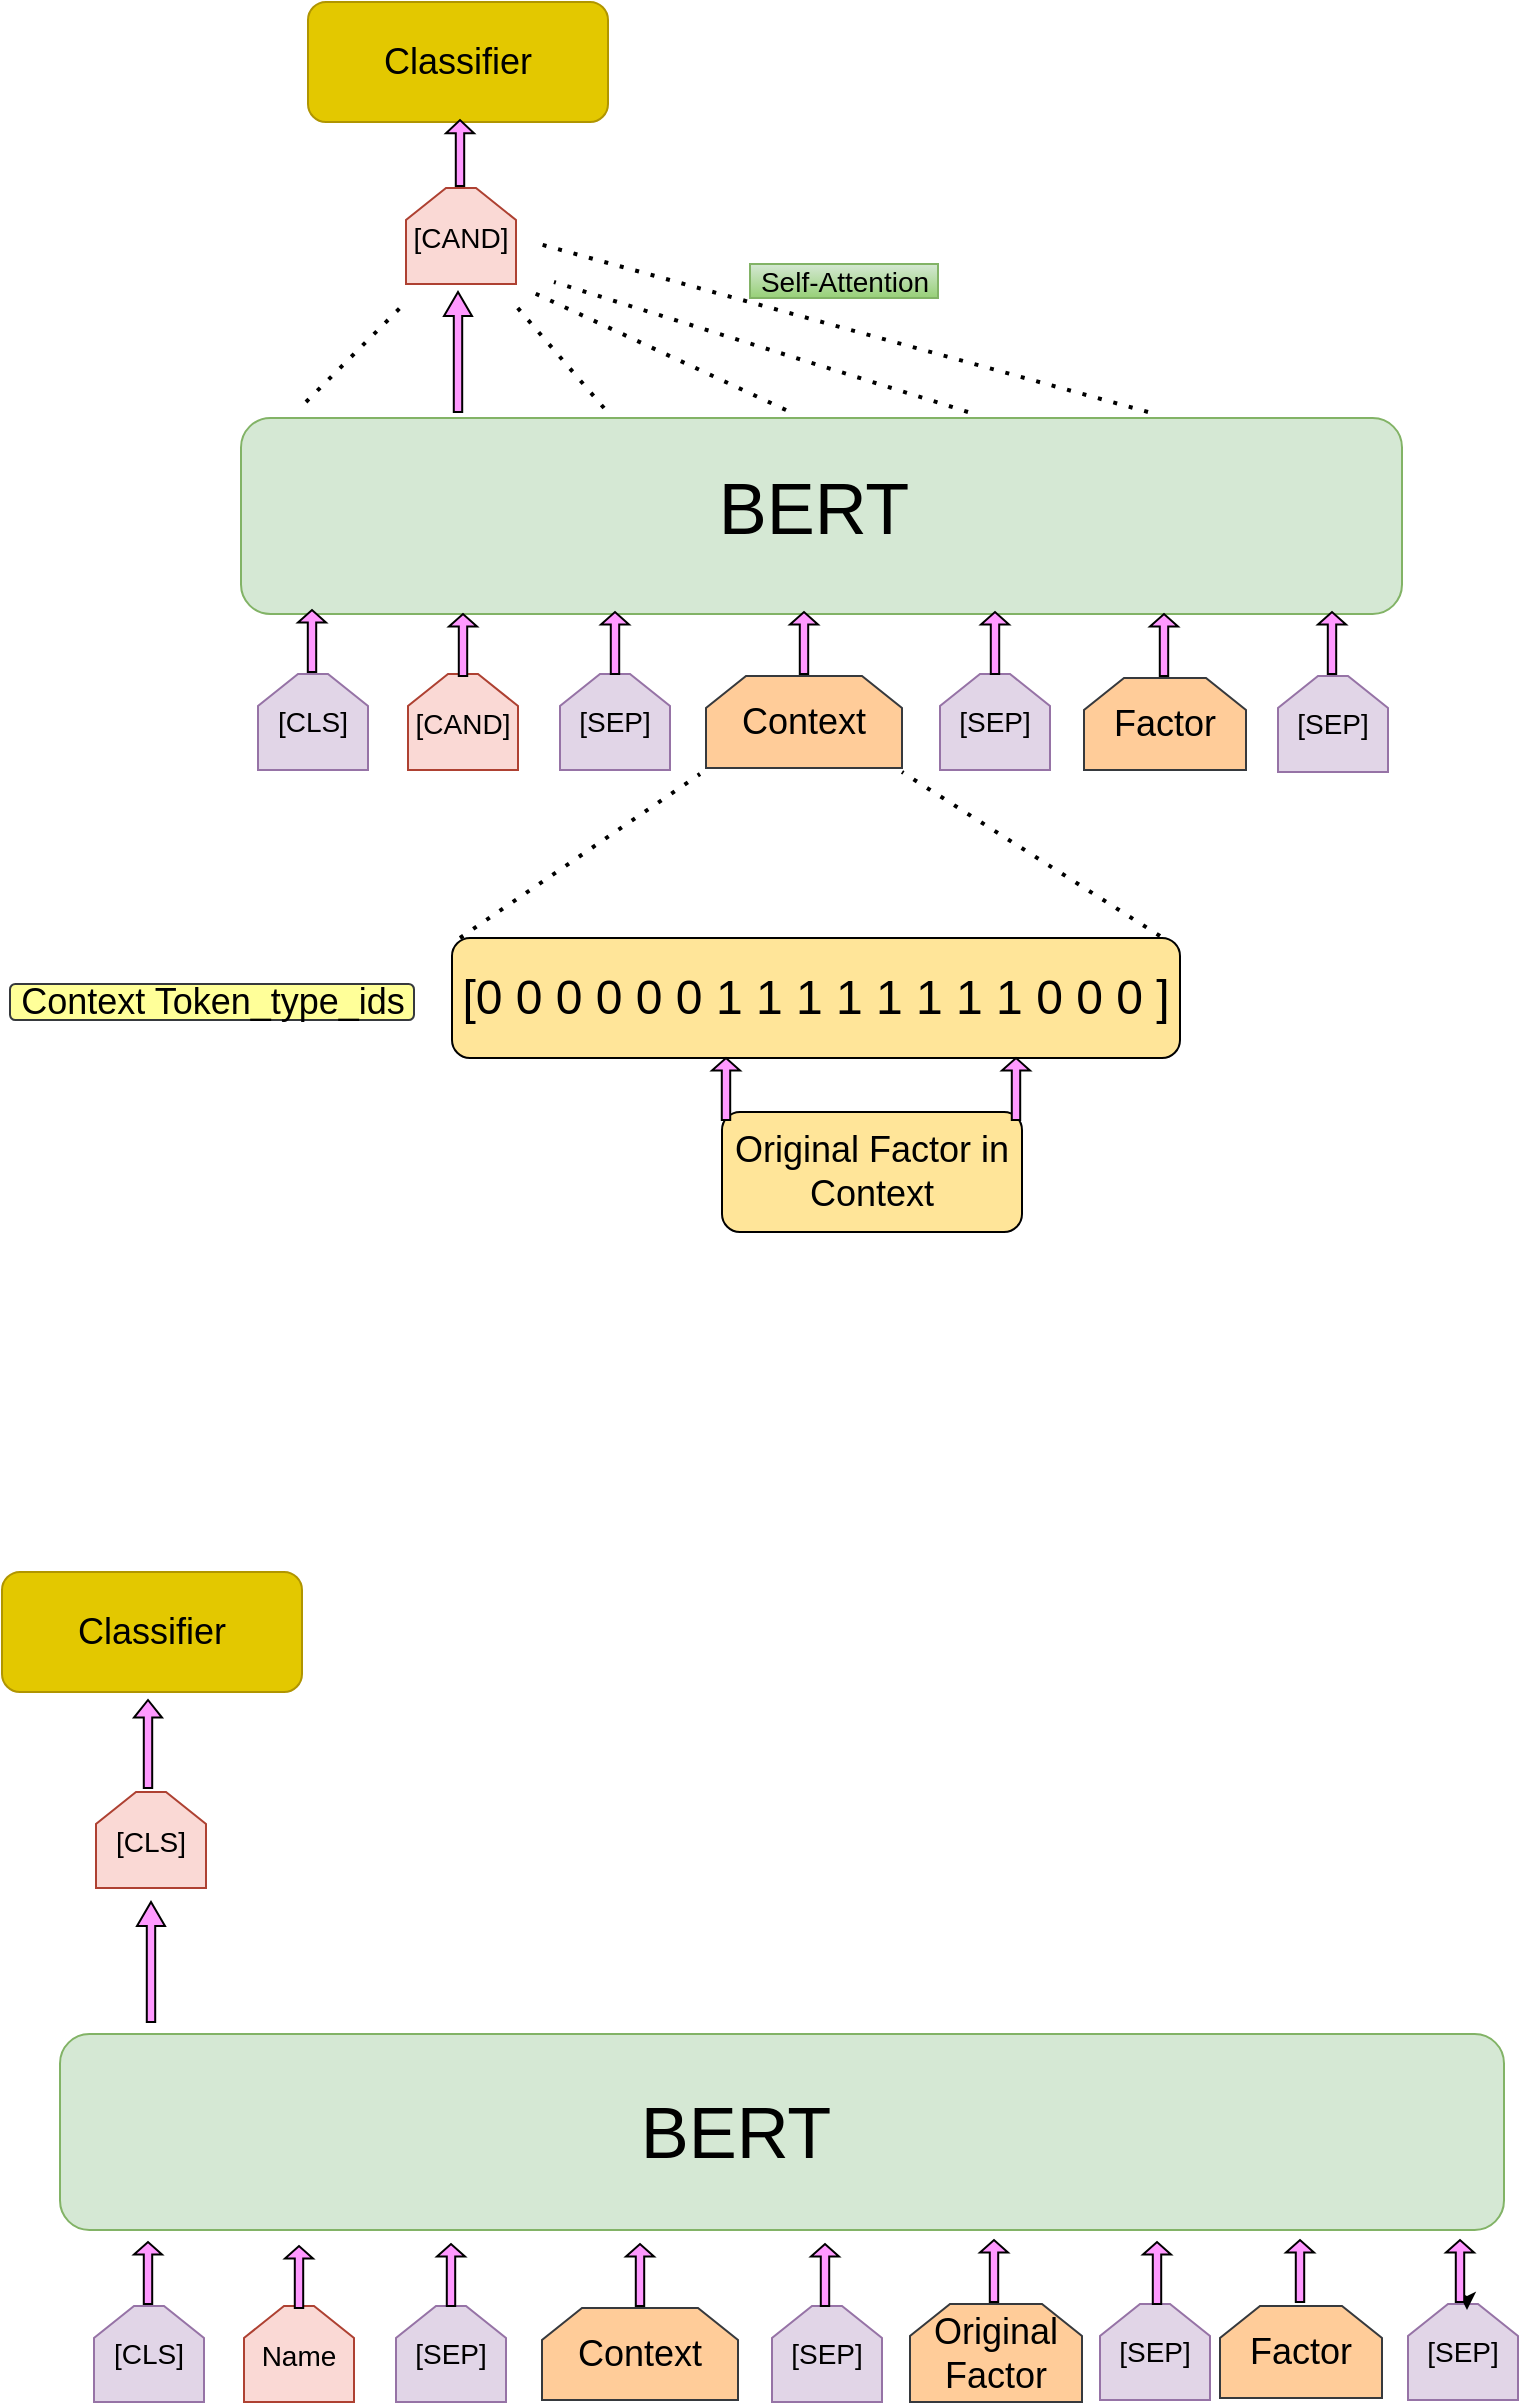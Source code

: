<mxfile version="14.7.10" type="github">
  <diagram id="a4xQViqfkYwPA81IPDbm" name="Page-1">
    <mxGraphModel dx="1106" dy="638" grid="0" gridSize="10" guides="1" tooltips="1" connect="1" arrows="1" fold="1" page="1" pageScale="1" pageWidth="827" pageHeight="1169" math="0" shadow="0">
      <root>
        <mxCell id="0" />
        <mxCell id="1" parent="0" />
        <mxCell id="rOSADX1GePs_Cb-cXG2q-1" value="" style="rounded=1;whiteSpace=wrap;html=1;fillColor=#d5e8d4;strokeColor=#82b366;" vertex="1" parent="1">
          <mxGeometry x="128.5" y="628" width="580.5" height="98" as="geometry" />
        </mxCell>
        <mxCell id="rOSADX1GePs_Cb-cXG2q-2" value="&lt;font style=&quot;font-size: 36px&quot;&gt;BERT&lt;/font&gt;" style="text;html=1;strokeColor=none;fillColor=none;align=center;verticalAlign=middle;whiteSpace=wrap;rounded=0;" vertex="1" parent="1">
          <mxGeometry x="371" y="650" width="88" height="46" as="geometry" />
        </mxCell>
        <mxCell id="rOSADX1GePs_Cb-cXG2q-5" value="&lt;font style=&quot;font-size: 14px&quot;&gt;[CLS]&lt;/font&gt;" style="shape=loopLimit;whiteSpace=wrap;html=1;fillColor=#e1d5e7;strokeColor=#9673a6;" vertex="1" parent="1">
          <mxGeometry x="137" y="756" width="55" height="48" as="geometry" />
        </mxCell>
        <mxCell id="rOSADX1GePs_Cb-cXG2q-6" value="&lt;font style=&quot;font-size: 14px&quot;&gt;[SEP]&lt;/font&gt;" style="shape=loopLimit;whiteSpace=wrap;html=1;fillColor=#e1d5e7;strokeColor=#9673a6;" vertex="1" parent="1">
          <mxGeometry x="288" y="756" width="55" height="48" as="geometry" />
        </mxCell>
        <mxCell id="rOSADX1GePs_Cb-cXG2q-7" value="&lt;font style=&quot;font-size: 14px&quot;&gt;[SEP]&lt;/font&gt;" style="shape=loopLimit;whiteSpace=wrap;html=1;fillColor=#e1d5e7;strokeColor=#9673a6;" vertex="1" parent="1">
          <mxGeometry x="647" y="757" width="55" height="48" as="geometry" />
        </mxCell>
        <mxCell id="rOSADX1GePs_Cb-cXG2q-8" value="&lt;font style=&quot;font-size: 14px&quot;&gt;[CAND]&lt;/font&gt;" style="shape=loopLimit;whiteSpace=wrap;html=1;fillColor=#fad9d5;strokeColor=#ae4132;fontSize=16;" vertex="1" parent="1">
          <mxGeometry x="212" y="756" width="55" height="48" as="geometry" />
        </mxCell>
        <mxCell id="rOSADX1GePs_Cb-cXG2q-9" value="&lt;font style=&quot;font-size: 14px&quot;&gt;[SEP]&lt;/font&gt;" style="shape=loopLimit;whiteSpace=wrap;html=1;fillColor=#e1d5e7;strokeColor=#9673a6;" vertex="1" parent="1">
          <mxGeometry x="478" y="756" width="55" height="48" as="geometry" />
        </mxCell>
        <mxCell id="rOSADX1GePs_Cb-cXG2q-10" value="&lt;font style=&quot;font-size: 18px&quot;&gt;Context&lt;/font&gt;" style="shape=loopLimit;whiteSpace=wrap;html=1;fillColor=#ffcc99;strokeColor=#36393d;" vertex="1" parent="1">
          <mxGeometry x="361" y="757" width="98" height="46" as="geometry" />
        </mxCell>
        <mxCell id="rOSADX1GePs_Cb-cXG2q-11" value="&lt;span style=&quot;font-size: 18px&quot;&gt;Factor&lt;/span&gt;" style="shape=loopLimit;whiteSpace=wrap;html=1;fillColor=#ffcc99;strokeColor=#36393d;" vertex="1" parent="1">
          <mxGeometry x="550" y="758" width="81" height="46" as="geometry" />
        </mxCell>
        <mxCell id="rOSADX1GePs_Cb-cXG2q-13" value="" style="shape=singleArrow;direction=north;whiteSpace=wrap;html=1;fillColor=#FF99FF;" vertex="1" parent="1">
          <mxGeometry x="157" y="724" width="14" height="31" as="geometry" />
        </mxCell>
        <mxCell id="rOSADX1GePs_Cb-cXG2q-14" value="" style="shape=singleArrow;direction=north;whiteSpace=wrap;html=1;fillColor=#FF99FF;" vertex="1" parent="1">
          <mxGeometry x="232.5" y="726" width="14" height="31" as="geometry" />
        </mxCell>
        <mxCell id="rOSADX1GePs_Cb-cXG2q-15" value="" style="shape=singleArrow;direction=north;whiteSpace=wrap;html=1;fillColor=#FF99FF;" vertex="1" parent="1">
          <mxGeometry x="308.5" y="725" width="14" height="31" as="geometry" />
        </mxCell>
        <mxCell id="rOSADX1GePs_Cb-cXG2q-16" value="" style="shape=singleArrow;direction=north;whiteSpace=wrap;html=1;fillColor=#FF99FF;" vertex="1" parent="1">
          <mxGeometry x="403" y="725" width="14" height="31" as="geometry" />
        </mxCell>
        <mxCell id="rOSADX1GePs_Cb-cXG2q-17" value="" style="shape=singleArrow;direction=north;whiteSpace=wrap;html=1;fillColor=#FF99FF;" vertex="1" parent="1">
          <mxGeometry x="498.5" y="725" width="14" height="31" as="geometry" />
        </mxCell>
        <mxCell id="rOSADX1GePs_Cb-cXG2q-18" value="" style="shape=singleArrow;direction=north;whiteSpace=wrap;html=1;fillColor=#FF99FF;" vertex="1" parent="1">
          <mxGeometry x="583" y="726" width="14" height="31" as="geometry" />
        </mxCell>
        <mxCell id="rOSADX1GePs_Cb-cXG2q-19" value="" style="shape=singleArrow;direction=north;whiteSpace=wrap;html=1;fillColor=#FF99FF;" vertex="1" parent="1">
          <mxGeometry x="667" y="725" width="14" height="31" as="geometry" />
        </mxCell>
        <mxCell id="rOSADX1GePs_Cb-cXG2q-21" value="&lt;font style=&quot;font-size: 14px&quot;&gt;[CAND]&lt;/font&gt;" style="shape=loopLimit;whiteSpace=wrap;html=1;fillColor=#fad9d5;strokeColor=#ae4132;fontSize=16;" vertex="1" parent="1">
          <mxGeometry x="211" y="513" width="55" height="48" as="geometry" />
        </mxCell>
        <mxCell id="rOSADX1GePs_Cb-cXG2q-22" value="" style="shape=singleArrow;direction=north;whiteSpace=wrap;html=1;fillColor=#FF99FF;" vertex="1" parent="1">
          <mxGeometry x="230" y="565" width="14" height="60" as="geometry" />
        </mxCell>
        <mxCell id="rOSADX1GePs_Cb-cXG2q-24" value="" style="endArrow=none;dashed=1;html=1;dashPattern=1 3;strokeWidth=2;" edge="1" parent="1">
          <mxGeometry width="50" height="50" relative="1" as="geometry">
            <mxPoint x="161" y="620" as="sourcePoint" />
            <mxPoint x="211" y="570" as="targetPoint" />
          </mxGeometry>
        </mxCell>
        <mxCell id="rOSADX1GePs_Cb-cXG2q-25" value="" style="endArrow=none;dashed=1;html=1;dashPattern=1 3;strokeWidth=2;" edge="1" parent="1">
          <mxGeometry width="50" height="50" relative="1" as="geometry">
            <mxPoint x="310" y="623" as="sourcePoint" />
            <mxPoint x="266" y="572" as="targetPoint" />
          </mxGeometry>
        </mxCell>
        <mxCell id="rOSADX1GePs_Cb-cXG2q-26" value="" style="endArrow=none;dashed=1;html=1;dashPattern=1 3;strokeWidth=2;" edge="1" parent="1">
          <mxGeometry width="50" height="50" relative="1" as="geometry">
            <mxPoint x="401" y="624" as="sourcePoint" />
            <mxPoint x="274" y="565" as="targetPoint" />
          </mxGeometry>
        </mxCell>
        <mxCell id="rOSADX1GePs_Cb-cXG2q-27" value="" style="endArrow=none;dashed=1;html=1;dashPattern=1 3;strokeWidth=2;" edge="1" parent="1">
          <mxGeometry width="50" height="50" relative="1" as="geometry">
            <mxPoint x="492" y="625" as="sourcePoint" />
            <mxPoint x="285" y="560" as="targetPoint" />
          </mxGeometry>
        </mxCell>
        <mxCell id="rOSADX1GePs_Cb-cXG2q-28" value="" style="endArrow=none;dashed=1;html=1;dashPattern=1 3;strokeWidth=2;" edge="1" parent="1">
          <mxGeometry width="50" height="50" relative="1" as="geometry">
            <mxPoint x="582" y="625" as="sourcePoint" />
            <mxPoint x="274" y="540" as="targetPoint" />
          </mxGeometry>
        </mxCell>
        <mxCell id="rOSADX1GePs_Cb-cXG2q-29" value="&lt;font style=&quot;font-size: 14px&quot;&gt;Self-Attention&lt;/font&gt;" style="text;html=1;align=center;verticalAlign=middle;resizable=0;points=[];autosize=1;strokeColor=#82b366;gradientColor=#97d077;fillColor=#d5e8d4;" vertex="1" parent="1">
          <mxGeometry x="383" y="551" width="94" height="17" as="geometry" />
        </mxCell>
        <mxCell id="rOSADX1GePs_Cb-cXG2q-30" value="&lt;font style=&quot;font-size: 24px&quot;&gt;[0 0 0 0 0 0 1 1 1 1 1 1 1 1 0 0 0 ]&lt;/font&gt;" style="rounded=1;whiteSpace=wrap;html=1;fillColor=#FFE599;" vertex="1" parent="1">
          <mxGeometry x="234" y="888" width="364" height="60" as="geometry" />
        </mxCell>
        <mxCell id="rOSADX1GePs_Cb-cXG2q-32" value="&lt;font style=&quot;font-size: 18px&quot;&gt;Context Token_type_ids&lt;/font&gt;" style="text;html=1;align=center;verticalAlign=middle;resizable=0;points=[];autosize=1;strokeColor=#36393d;fillColor=#FFFF99;rounded=1;shadow=0;glass=0;sketch=0;" vertex="1" parent="1">
          <mxGeometry x="13" y="911" width="202" height="18" as="geometry" />
        </mxCell>
        <mxCell id="rOSADX1GePs_Cb-cXG2q-33" value="&lt;font style=&quot;font-size: 18px&quot;&gt;Original Factor in Context&lt;/font&gt;" style="rounded=1;whiteSpace=wrap;html=1;fillColor=#FFE599;" vertex="1" parent="1">
          <mxGeometry x="369" y="975" width="150" height="60" as="geometry" />
        </mxCell>
        <mxCell id="rOSADX1GePs_Cb-cXG2q-34" value="" style="shape=singleArrow;direction=north;whiteSpace=wrap;html=1;fillColor=#FF99FF;" vertex="1" parent="1">
          <mxGeometry x="364" y="948" width="14" height="31" as="geometry" />
        </mxCell>
        <mxCell id="rOSADX1GePs_Cb-cXG2q-35" value="" style="shape=singleArrow;direction=north;whiteSpace=wrap;html=1;fillColor=#FF99FF;" vertex="1" parent="1">
          <mxGeometry x="509" y="948" width="14" height="31" as="geometry" />
        </mxCell>
        <mxCell id="rOSADX1GePs_Cb-cXG2q-37" value="&lt;font style=&quot;font-size: 18px&quot;&gt;Classifier&lt;/font&gt;" style="rounded=1;whiteSpace=wrap;html=1;fillColor=#e3c800;strokeColor=#B09500;fontColor=#000000;" vertex="1" parent="1">
          <mxGeometry x="162" y="420" width="150" height="60" as="geometry" />
        </mxCell>
        <mxCell id="rOSADX1GePs_Cb-cXG2q-38" value="" style="shape=singleArrow;direction=north;whiteSpace=wrap;html=1;fillColor=#FF99FF;" vertex="1" parent="1">
          <mxGeometry x="231" y="479" width="14" height="33" as="geometry" />
        </mxCell>
        <mxCell id="rOSADX1GePs_Cb-cXG2q-39" value="" style="endArrow=none;dashed=1;html=1;dashPattern=1 3;strokeWidth=2;" edge="1" parent="1">
          <mxGeometry width="50" height="50" relative="1" as="geometry">
            <mxPoint x="238" y="888" as="sourcePoint" />
            <mxPoint x="358" y="806" as="targetPoint" />
          </mxGeometry>
        </mxCell>
        <mxCell id="rOSADX1GePs_Cb-cXG2q-40" value="" style="endArrow=none;dashed=1;html=1;dashPattern=1 3;strokeWidth=2;" edge="1" parent="1">
          <mxGeometry width="50" height="50" relative="1" as="geometry">
            <mxPoint x="588" y="887" as="sourcePoint" />
            <mxPoint x="459" y="805" as="targetPoint" />
          </mxGeometry>
        </mxCell>
        <mxCell id="rOSADX1GePs_Cb-cXG2q-41" value="" style="rounded=1;whiteSpace=wrap;html=1;fillColor=#d5e8d4;strokeColor=#82b366;" vertex="1" parent="1">
          <mxGeometry x="38" y="1436" width="722" height="98" as="geometry" />
        </mxCell>
        <mxCell id="rOSADX1GePs_Cb-cXG2q-42" value="&lt;font style=&quot;font-size: 36px&quot;&gt;BERT&lt;/font&gt;" style="text;html=1;strokeColor=none;fillColor=none;align=center;verticalAlign=middle;whiteSpace=wrap;rounded=0;" vertex="1" parent="1">
          <mxGeometry x="332" y="1462" width="88" height="46" as="geometry" />
        </mxCell>
        <mxCell id="rOSADX1GePs_Cb-cXG2q-43" value="&lt;font style=&quot;font-size: 14px&quot;&gt;[CLS]&lt;/font&gt;" style="shape=loopLimit;whiteSpace=wrap;html=1;fillColor=#e1d5e7;strokeColor=#9673a6;" vertex="1" parent="1">
          <mxGeometry x="55" y="1572" width="55" height="48" as="geometry" />
        </mxCell>
        <mxCell id="rOSADX1GePs_Cb-cXG2q-44" value="&lt;font style=&quot;font-size: 14px&quot;&gt;[SEP]&lt;/font&gt;" style="shape=loopLimit;whiteSpace=wrap;html=1;fillColor=#e1d5e7;strokeColor=#9673a6;" vertex="1" parent="1">
          <mxGeometry x="206" y="1572" width="55" height="48" as="geometry" />
        </mxCell>
        <mxCell id="rOSADX1GePs_Cb-cXG2q-45" value="&lt;font style=&quot;font-size: 14px&quot;&gt;[SEP]&lt;/font&gt;" style="shape=loopLimit;whiteSpace=wrap;html=1;fillColor=#e1d5e7;strokeColor=#9673a6;" vertex="1" parent="1">
          <mxGeometry x="712" y="1571" width="55" height="48" as="geometry" />
        </mxCell>
        <mxCell id="rOSADX1GePs_Cb-cXG2q-46" value="&lt;font style=&quot;font-size: 14px&quot;&gt;Name&lt;/font&gt;" style="shape=loopLimit;whiteSpace=wrap;html=1;fillColor=#fad9d5;strokeColor=#ae4132;fontSize=16;" vertex="1" parent="1">
          <mxGeometry x="130" y="1572" width="55" height="48" as="geometry" />
        </mxCell>
        <mxCell id="rOSADX1GePs_Cb-cXG2q-47" value="&lt;font style=&quot;font-size: 14px&quot;&gt;[SEP]&lt;/font&gt;" style="shape=loopLimit;whiteSpace=wrap;html=1;fillColor=#e1d5e7;strokeColor=#9673a6;" vertex="1" parent="1">
          <mxGeometry x="394" y="1572" width="55" height="48" as="geometry" />
        </mxCell>
        <mxCell id="rOSADX1GePs_Cb-cXG2q-48" value="&lt;font style=&quot;font-size: 18px&quot;&gt;Context&lt;/font&gt;" style="shape=loopLimit;whiteSpace=wrap;html=1;fillColor=#ffcc99;strokeColor=#36393d;" vertex="1" parent="1">
          <mxGeometry x="279" y="1573" width="98" height="46" as="geometry" />
        </mxCell>
        <mxCell id="rOSADX1GePs_Cb-cXG2q-49" value="&lt;span style=&quot;font-size: 18px&quot;&gt;Factor&lt;/span&gt;" style="shape=loopLimit;whiteSpace=wrap;html=1;fillColor=#ffcc99;strokeColor=#36393d;" vertex="1" parent="1">
          <mxGeometry x="618" y="1572" width="81" height="46" as="geometry" />
        </mxCell>
        <mxCell id="rOSADX1GePs_Cb-cXG2q-50" value="" style="shape=singleArrow;direction=north;whiteSpace=wrap;html=1;fillColor=#FF99FF;" vertex="1" parent="1">
          <mxGeometry x="75" y="1540" width="14" height="31" as="geometry" />
        </mxCell>
        <mxCell id="rOSADX1GePs_Cb-cXG2q-51" value="" style="shape=singleArrow;direction=north;whiteSpace=wrap;html=1;fillColor=#FF99FF;" vertex="1" parent="1">
          <mxGeometry x="150.5" y="1542" width="14" height="31" as="geometry" />
        </mxCell>
        <mxCell id="rOSADX1GePs_Cb-cXG2q-52" value="" style="shape=singleArrow;direction=north;whiteSpace=wrap;html=1;fillColor=#FF99FF;" vertex="1" parent="1">
          <mxGeometry x="226.5" y="1541" width="14" height="31" as="geometry" />
        </mxCell>
        <mxCell id="rOSADX1GePs_Cb-cXG2q-53" value="" style="shape=singleArrow;direction=north;whiteSpace=wrap;html=1;fillColor=#FF99FF;" vertex="1" parent="1">
          <mxGeometry x="321" y="1541" width="14" height="31" as="geometry" />
        </mxCell>
        <mxCell id="rOSADX1GePs_Cb-cXG2q-54" value="" style="shape=singleArrow;direction=north;whiteSpace=wrap;html=1;fillColor=#FF99FF;" vertex="1" parent="1">
          <mxGeometry x="413.5" y="1541" width="14" height="31" as="geometry" />
        </mxCell>
        <mxCell id="rOSADX1GePs_Cb-cXG2q-55" value="" style="shape=singleArrow;direction=north;whiteSpace=wrap;html=1;fillColor=#FF99FF;" vertex="1" parent="1">
          <mxGeometry x="651" y="1539" width="14" height="31" as="geometry" />
        </mxCell>
        <mxCell id="rOSADX1GePs_Cb-cXG2q-79" value="" style="edgeStyle=orthogonalEdgeStyle;rounded=0;orthogonalLoop=1;jettySize=auto;html=1;" edge="1" parent="1">
          <mxGeometry relative="1" as="geometry">
            <mxPoint x="738" y="1568" as="sourcePoint" />
            <mxPoint x="741.5" y="1574" as="targetPoint" />
          </mxGeometry>
        </mxCell>
        <mxCell id="rOSADX1GePs_Cb-cXG2q-56" value="" style="shape=singleArrow;direction=north;whiteSpace=wrap;html=1;fillColor=#FF99FF;" vertex="1" parent="1">
          <mxGeometry x="731" y="1539" width="14" height="31" as="geometry" />
        </mxCell>
        <mxCell id="rOSADX1GePs_Cb-cXG2q-57" value="&lt;font style=&quot;font-size: 14px&quot;&gt;[CLS]&lt;/font&gt;" style="shape=loopLimit;whiteSpace=wrap;html=1;fillColor=#fad9d5;strokeColor=#ae4132;fontSize=16;" vertex="1" parent="1">
          <mxGeometry x="56" y="1315" width="55" height="48" as="geometry" />
        </mxCell>
        <mxCell id="rOSADX1GePs_Cb-cXG2q-58" value="" style="shape=singleArrow;direction=north;whiteSpace=wrap;html=1;fillColor=#FF99FF;" vertex="1" parent="1">
          <mxGeometry x="76.5" y="1370" width="14" height="60" as="geometry" />
        </mxCell>
        <mxCell id="rOSADX1GePs_Cb-cXG2q-70" value="&lt;font style=&quot;font-size: 18px&quot;&gt;Classifier&lt;/font&gt;" style="rounded=1;whiteSpace=wrap;html=1;fillColor=#e3c800;strokeColor=#B09500;fontColor=#000000;" vertex="1" parent="1">
          <mxGeometry x="9" y="1205" width="150" height="60" as="geometry" />
        </mxCell>
        <mxCell id="rOSADX1GePs_Cb-cXG2q-71" value="" style="shape=singleArrow;direction=north;whiteSpace=wrap;html=1;fillColor=#FF99FF;" vertex="1" parent="1">
          <mxGeometry x="75" y="1269" width="14" height="44" as="geometry" />
        </mxCell>
        <mxCell id="rOSADX1GePs_Cb-cXG2q-80" value="&lt;span style=&quot;font-size: 18px&quot;&gt;Original&lt;br&gt;Factor&lt;/span&gt;" style="shape=loopLimit;whiteSpace=wrap;html=1;fillColor=#ffcc99;strokeColor=#36393d;" vertex="1" parent="1">
          <mxGeometry x="463" y="1571" width="86" height="49" as="geometry" />
        </mxCell>
        <mxCell id="rOSADX1GePs_Cb-cXG2q-81" value="" style="shape=singleArrow;direction=north;whiteSpace=wrap;html=1;fillColor=#FF99FF;" vertex="1" parent="1">
          <mxGeometry x="498" y="1539" width="14" height="31" as="geometry" />
        </mxCell>
        <mxCell id="rOSADX1GePs_Cb-cXG2q-82" value="&lt;font style=&quot;font-size: 14px&quot;&gt;[SEP]&lt;/font&gt;" style="shape=loopLimit;whiteSpace=wrap;html=1;fillColor=#e1d5e7;strokeColor=#9673a6;" vertex="1" parent="1">
          <mxGeometry x="558" y="1571" width="55" height="48" as="geometry" />
        </mxCell>
        <mxCell id="rOSADX1GePs_Cb-cXG2q-83" value="" style="shape=singleArrow;direction=north;whiteSpace=wrap;html=1;fillColor=#FF99FF;" vertex="1" parent="1">
          <mxGeometry x="579.5" y="1540" width="14" height="31" as="geometry" />
        </mxCell>
      </root>
    </mxGraphModel>
  </diagram>
</mxfile>
